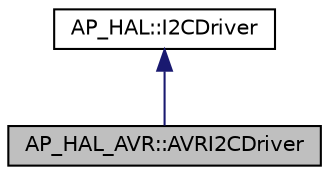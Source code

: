 digraph "AP_HAL_AVR::AVRI2CDriver"
{
 // INTERACTIVE_SVG=YES
  edge [fontname="Helvetica",fontsize="10",labelfontname="Helvetica",labelfontsize="10"];
  node [fontname="Helvetica",fontsize="10",shape=record];
  Node1 [label="AP_HAL_AVR::AVRI2CDriver",height=0.2,width=0.4,color="black", fillcolor="grey75", style="filled" fontcolor="black"];
  Node2 -> Node1 [dir="back",color="midnightblue",fontsize="10",style="solid",fontname="Helvetica"];
  Node2 [label="AP_HAL::I2CDriver",height=0.2,width=0.4,color="black", fillcolor="white", style="filled",URL="$classAP__HAL_1_1I2CDriver.html"];
}
